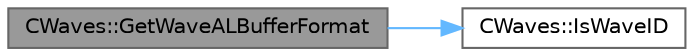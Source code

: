 digraph "CWaves::GetWaveALBufferFormat"
{
 // LATEX_PDF_SIZE
  bgcolor="transparent";
  edge [fontname=Helvetica,fontsize=10,labelfontname=Helvetica,labelfontsize=10];
  node [fontname=Helvetica,fontsize=10,shape=box,height=0.2,width=0.4];
  rankdir="LR";
  Node1 [id="Node000001",label="CWaves::GetWaveALBufferFormat",height=0.2,width=0.4,color="gray40", fillcolor="grey60", style="filled", fontcolor="black",tooltip=" "];
  Node1 -> Node2 [id="edge1_Node000001_Node000002",color="steelblue1",style="solid",tooltip=" "];
  Node2 [id="Node000002",label="CWaves::IsWaveID",height=0.2,width=0.4,color="grey40", fillcolor="white", style="filled",URL="$class_c_waves.html#ade2c151bd6dd0113bbd5e48a0034fa5d",tooltip=" "];
}
